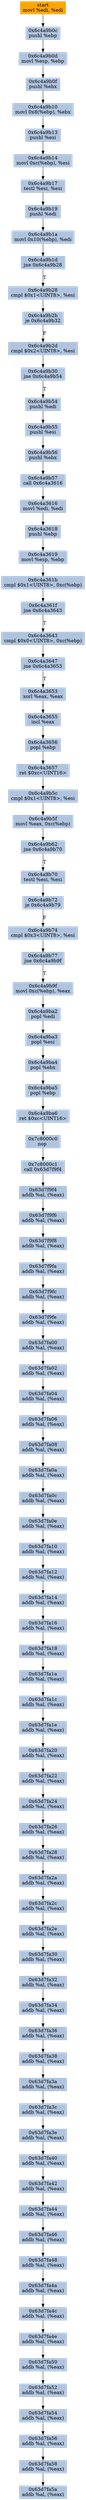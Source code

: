 digraph G {
node[shape=rectangle,style=filled,fillcolor=lightsteelblue,color=lightsteelblue]
bgcolor="transparent"
a0x6c4a9b0amovl_edi_edi[label="start\nmovl %edi, %edi",color="lightgrey",fillcolor="orange"];
a0x6c4a9b0cpushl_ebp[label="0x6c4a9b0c\npushl %ebp"];
a0x6c4a9b0dmovl_esp_ebp[label="0x6c4a9b0d\nmovl %esp, %ebp"];
a0x6c4a9b0fpushl_ebx[label="0x6c4a9b0f\npushl %ebx"];
a0x6c4a9b10movl_0x8ebp__ebx[label="0x6c4a9b10\nmovl 0x8(%ebp), %ebx"];
a0x6c4a9b13pushl_esi[label="0x6c4a9b13\npushl %esi"];
a0x6c4a9b14movl_0xcebp__esi[label="0x6c4a9b14\nmovl 0xc(%ebp), %esi"];
a0x6c4a9b17testl_esi_esi[label="0x6c4a9b17\ntestl %esi, %esi"];
a0x6c4a9b19pushl_edi[label="0x6c4a9b19\npushl %edi"];
a0x6c4a9b1amovl_0x10ebp__edi[label="0x6c4a9b1a\nmovl 0x10(%ebp), %edi"];
a0x6c4a9b1djne_0x6c4a9b28[label="0x6c4a9b1d\njne 0x6c4a9b28"];
a0x6c4a9b28cmpl_0x1UINT8_esi[label="0x6c4a9b28\ncmpl $0x1<UINT8>, %esi"];
a0x6c4a9b2bje_0x6c4a9b32[label="0x6c4a9b2b\nje 0x6c4a9b32"];
a0x6c4a9b2dcmpl_0x2UINT8_esi[label="0x6c4a9b2d\ncmpl $0x2<UINT8>, %esi"];
a0x6c4a9b30jne_0x6c4a9b54[label="0x6c4a9b30\njne 0x6c4a9b54"];
a0x6c4a9b54pushl_edi[label="0x6c4a9b54\npushl %edi"];
a0x6c4a9b55pushl_esi[label="0x6c4a9b55\npushl %esi"];
a0x6c4a9b56pushl_ebx[label="0x6c4a9b56\npushl %ebx"];
a0x6c4a9b57call_0x6c4a3616[label="0x6c4a9b57\ncall 0x6c4a3616"];
a0x6c4a3616movl_edi_edi[label="0x6c4a3616\nmovl %edi, %edi"];
a0x6c4a3618pushl_ebp[label="0x6c4a3618\npushl %ebp"];
a0x6c4a3619movl_esp_ebp[label="0x6c4a3619\nmovl %esp, %ebp"];
a0x6c4a361bcmpl_0x1UINT8_0xcebp_[label="0x6c4a361b\ncmpl $0x1<UINT8>, 0xc(%ebp)"];
a0x6c4a361fjne_0x6c4a3643[label="0x6c4a361f\njne 0x6c4a3643"];
a0x6c4a3643cmpl_0x0UINT8_0xcebp_[label="0x6c4a3643\ncmpl $0x0<UINT8>, 0xc(%ebp)"];
a0x6c4a3647jne_0x6c4a3653[label="0x6c4a3647\njne 0x6c4a3653"];
a0x6c4a3653xorl_eax_eax[label="0x6c4a3653\nxorl %eax, %eax"];
a0x6c4a3655incl_eax[label="0x6c4a3655\nincl %eax"];
a0x6c4a3656popl_ebp[label="0x6c4a3656\npopl %ebp"];
a0x6c4a3657ret_0xcUINT16[label="0x6c4a3657\nret $0xc<UINT16>"];
a0x6c4a9b5ccmpl_0x1UINT8_esi[label="0x6c4a9b5c\ncmpl $0x1<UINT8>, %esi"];
a0x6c4a9b5fmovl_eax_0xcebp_[label="0x6c4a9b5f\nmovl %eax, 0xc(%ebp)"];
a0x6c4a9b62jne_0x6c4a9b70[label="0x6c4a9b62\njne 0x6c4a9b70"];
a0x6c4a9b70testl_esi_esi[label="0x6c4a9b70\ntestl %esi, %esi"];
a0x6c4a9b72je_0x6c4a9b79[label="0x6c4a9b72\nje 0x6c4a9b79"];
a0x6c4a9b74cmpl_0x3UINT8_esi[label="0x6c4a9b74\ncmpl $0x3<UINT8>, %esi"];
a0x6c4a9b77jne_0x6c4a9b9f[label="0x6c4a9b77\njne 0x6c4a9b9f"];
a0x6c4a9b9fmovl_0xcebp__eax[label="0x6c4a9b9f\nmovl 0xc(%ebp), %eax"];
a0x6c4a9ba2popl_edi[label="0x6c4a9ba2\npopl %edi"];
a0x6c4a9ba3popl_esi[label="0x6c4a9ba3\npopl %esi"];
a0x6c4a9ba4popl_ebx[label="0x6c4a9ba4\npopl %ebx"];
a0x6c4a9ba5popl_ebp[label="0x6c4a9ba5\npopl %ebp"];
a0x6c4a9ba6ret_0xcUINT16[label="0x6c4a9ba6\nret $0xc<UINT16>"];
a0x7c8000c0nop_[label="0x7c8000c0\nnop "];
a0x7c8000c1call_0x63d7f9f4[label="0x7c8000c1\ncall 0x63d7f9f4"];
a0x63d7f9f4addb_al_eax_[label="0x63d7f9f4\naddb %al, (%eax)"];
a0x63d7f9f6addb_al_eax_[label="0x63d7f9f6\naddb %al, (%eax)"];
a0x63d7f9f8addb_al_eax_[label="0x63d7f9f8\naddb %al, (%eax)"];
a0x63d7f9faaddb_al_eax_[label="0x63d7f9fa\naddb %al, (%eax)"];
a0x63d7f9fcaddb_al_eax_[label="0x63d7f9fc\naddb %al, (%eax)"];
a0x63d7f9feaddb_al_eax_[label="0x63d7f9fe\naddb %al, (%eax)"];
a0x63d7fa00addb_al_eax_[label="0x63d7fa00\naddb %al, (%eax)"];
a0x63d7fa02addb_al_eax_[label="0x63d7fa02\naddb %al, (%eax)"];
a0x63d7fa04addb_al_eax_[label="0x63d7fa04\naddb %al, (%eax)"];
a0x63d7fa06addb_al_eax_[label="0x63d7fa06\naddb %al, (%eax)"];
a0x63d7fa08addb_al_eax_[label="0x63d7fa08\naddb %al, (%eax)"];
a0x63d7fa0aaddb_al_eax_[label="0x63d7fa0a\naddb %al, (%eax)"];
a0x63d7fa0caddb_al_eax_[label="0x63d7fa0c\naddb %al, (%eax)"];
a0x63d7fa0eaddb_al_eax_[label="0x63d7fa0e\naddb %al, (%eax)"];
a0x63d7fa10addb_al_eax_[label="0x63d7fa10\naddb %al, (%eax)"];
a0x63d7fa12addb_al_eax_[label="0x63d7fa12\naddb %al, (%eax)"];
a0x63d7fa14addb_al_eax_[label="0x63d7fa14\naddb %al, (%eax)"];
a0x63d7fa16addb_al_eax_[label="0x63d7fa16\naddb %al, (%eax)"];
a0x63d7fa18addb_al_eax_[label="0x63d7fa18\naddb %al, (%eax)"];
a0x63d7fa1aaddb_al_eax_[label="0x63d7fa1a\naddb %al, (%eax)"];
a0x63d7fa1caddb_al_eax_[label="0x63d7fa1c\naddb %al, (%eax)"];
a0x63d7fa1eaddb_al_eax_[label="0x63d7fa1e\naddb %al, (%eax)"];
a0x63d7fa20addb_al_eax_[label="0x63d7fa20\naddb %al, (%eax)"];
a0x63d7fa22addb_al_eax_[label="0x63d7fa22\naddb %al, (%eax)"];
a0x63d7fa24addb_al_eax_[label="0x63d7fa24\naddb %al, (%eax)"];
a0x63d7fa26addb_al_eax_[label="0x63d7fa26\naddb %al, (%eax)"];
a0x63d7fa28addb_al_eax_[label="0x63d7fa28\naddb %al, (%eax)"];
a0x63d7fa2aaddb_al_eax_[label="0x63d7fa2a\naddb %al, (%eax)"];
a0x63d7fa2caddb_al_eax_[label="0x63d7fa2c\naddb %al, (%eax)"];
a0x63d7fa2eaddb_al_eax_[label="0x63d7fa2e\naddb %al, (%eax)"];
a0x63d7fa30addb_al_eax_[label="0x63d7fa30\naddb %al, (%eax)"];
a0x63d7fa32addb_al_eax_[label="0x63d7fa32\naddb %al, (%eax)"];
a0x63d7fa34addb_al_eax_[label="0x63d7fa34\naddb %al, (%eax)"];
a0x63d7fa36addb_al_eax_[label="0x63d7fa36\naddb %al, (%eax)"];
a0x63d7fa38addb_al_eax_[label="0x63d7fa38\naddb %al, (%eax)"];
a0x63d7fa3aaddb_al_eax_[label="0x63d7fa3a\naddb %al, (%eax)"];
a0x63d7fa3caddb_al_eax_[label="0x63d7fa3c\naddb %al, (%eax)"];
a0x63d7fa3eaddb_al_eax_[label="0x63d7fa3e\naddb %al, (%eax)"];
a0x63d7fa40addb_al_eax_[label="0x63d7fa40\naddb %al, (%eax)"];
a0x63d7fa42addb_al_eax_[label="0x63d7fa42\naddb %al, (%eax)"];
a0x63d7fa44addb_al_eax_[label="0x63d7fa44\naddb %al, (%eax)"];
a0x63d7fa46addb_al_eax_[label="0x63d7fa46\naddb %al, (%eax)"];
a0x63d7fa48addb_al_eax_[label="0x63d7fa48\naddb %al, (%eax)"];
a0x63d7fa4aaddb_al_eax_[label="0x63d7fa4a\naddb %al, (%eax)"];
a0x63d7fa4caddb_al_eax_[label="0x63d7fa4c\naddb %al, (%eax)"];
a0x63d7fa4eaddb_al_eax_[label="0x63d7fa4e\naddb %al, (%eax)"];
a0x63d7fa50addb_al_eax_[label="0x63d7fa50\naddb %al, (%eax)"];
a0x63d7fa52addb_al_eax_[label="0x63d7fa52\naddb %al, (%eax)"];
a0x63d7fa54addb_al_eax_[label="0x63d7fa54\naddb %al, (%eax)"];
a0x63d7fa56addb_al_eax_[label="0x63d7fa56\naddb %al, (%eax)"];
a0x63d7fa58addb_al_eax_[label="0x63d7fa58\naddb %al, (%eax)"];
a0x63d7fa5aaddb_al_eax_[label="0x63d7fa5a\naddb %al, (%eax)"];
a0x6c4a9b0amovl_edi_edi -> a0x6c4a9b0cpushl_ebp [color="#000000"];
a0x6c4a9b0cpushl_ebp -> a0x6c4a9b0dmovl_esp_ebp [color="#000000"];
a0x6c4a9b0dmovl_esp_ebp -> a0x6c4a9b0fpushl_ebx [color="#000000"];
a0x6c4a9b0fpushl_ebx -> a0x6c4a9b10movl_0x8ebp__ebx [color="#000000"];
a0x6c4a9b10movl_0x8ebp__ebx -> a0x6c4a9b13pushl_esi [color="#000000"];
a0x6c4a9b13pushl_esi -> a0x6c4a9b14movl_0xcebp__esi [color="#000000"];
a0x6c4a9b14movl_0xcebp__esi -> a0x6c4a9b17testl_esi_esi [color="#000000"];
a0x6c4a9b17testl_esi_esi -> a0x6c4a9b19pushl_edi [color="#000000"];
a0x6c4a9b19pushl_edi -> a0x6c4a9b1amovl_0x10ebp__edi [color="#000000"];
a0x6c4a9b1amovl_0x10ebp__edi -> a0x6c4a9b1djne_0x6c4a9b28 [color="#000000"];
a0x6c4a9b1djne_0x6c4a9b28 -> a0x6c4a9b28cmpl_0x1UINT8_esi [color="#000000",label="T"];
a0x6c4a9b28cmpl_0x1UINT8_esi -> a0x6c4a9b2bje_0x6c4a9b32 [color="#000000"];
a0x6c4a9b2bje_0x6c4a9b32 -> a0x6c4a9b2dcmpl_0x2UINT8_esi [color="#000000",label="F"];
a0x6c4a9b2dcmpl_0x2UINT8_esi -> a0x6c4a9b30jne_0x6c4a9b54 [color="#000000"];
a0x6c4a9b30jne_0x6c4a9b54 -> a0x6c4a9b54pushl_edi [color="#000000",label="T"];
a0x6c4a9b54pushl_edi -> a0x6c4a9b55pushl_esi [color="#000000"];
a0x6c4a9b55pushl_esi -> a0x6c4a9b56pushl_ebx [color="#000000"];
a0x6c4a9b56pushl_ebx -> a0x6c4a9b57call_0x6c4a3616 [color="#000000"];
a0x6c4a9b57call_0x6c4a3616 -> a0x6c4a3616movl_edi_edi [color="#000000"];
a0x6c4a3616movl_edi_edi -> a0x6c4a3618pushl_ebp [color="#000000"];
a0x6c4a3618pushl_ebp -> a0x6c4a3619movl_esp_ebp [color="#000000"];
a0x6c4a3619movl_esp_ebp -> a0x6c4a361bcmpl_0x1UINT8_0xcebp_ [color="#000000"];
a0x6c4a361bcmpl_0x1UINT8_0xcebp_ -> a0x6c4a361fjne_0x6c4a3643 [color="#000000"];
a0x6c4a361fjne_0x6c4a3643 -> a0x6c4a3643cmpl_0x0UINT8_0xcebp_ [color="#000000",label="T"];
a0x6c4a3643cmpl_0x0UINT8_0xcebp_ -> a0x6c4a3647jne_0x6c4a3653 [color="#000000"];
a0x6c4a3647jne_0x6c4a3653 -> a0x6c4a3653xorl_eax_eax [color="#000000",label="T"];
a0x6c4a3653xorl_eax_eax -> a0x6c4a3655incl_eax [color="#000000"];
a0x6c4a3655incl_eax -> a0x6c4a3656popl_ebp [color="#000000"];
a0x6c4a3656popl_ebp -> a0x6c4a3657ret_0xcUINT16 [color="#000000"];
a0x6c4a3657ret_0xcUINT16 -> a0x6c4a9b5ccmpl_0x1UINT8_esi [color="#000000"];
a0x6c4a9b5ccmpl_0x1UINT8_esi -> a0x6c4a9b5fmovl_eax_0xcebp_ [color="#000000"];
a0x6c4a9b5fmovl_eax_0xcebp_ -> a0x6c4a9b62jne_0x6c4a9b70 [color="#000000"];
a0x6c4a9b62jne_0x6c4a9b70 -> a0x6c4a9b70testl_esi_esi [color="#000000",label="T"];
a0x6c4a9b70testl_esi_esi -> a0x6c4a9b72je_0x6c4a9b79 [color="#000000"];
a0x6c4a9b72je_0x6c4a9b79 -> a0x6c4a9b74cmpl_0x3UINT8_esi [color="#000000",label="F"];
a0x6c4a9b74cmpl_0x3UINT8_esi -> a0x6c4a9b77jne_0x6c4a9b9f [color="#000000"];
a0x6c4a9b77jne_0x6c4a9b9f -> a0x6c4a9b9fmovl_0xcebp__eax [color="#000000",label="T"];
a0x6c4a9b9fmovl_0xcebp__eax -> a0x6c4a9ba2popl_edi [color="#000000"];
a0x6c4a9ba2popl_edi -> a0x6c4a9ba3popl_esi [color="#000000"];
a0x6c4a9ba3popl_esi -> a0x6c4a9ba4popl_ebx [color="#000000"];
a0x6c4a9ba4popl_ebx -> a0x6c4a9ba5popl_ebp [color="#000000"];
a0x6c4a9ba5popl_ebp -> a0x6c4a9ba6ret_0xcUINT16 [color="#000000"];
a0x6c4a9ba6ret_0xcUINT16 -> a0x7c8000c0nop_ [color="#000000"];
a0x7c8000c0nop_ -> a0x7c8000c1call_0x63d7f9f4 [color="#000000"];
a0x7c8000c1call_0x63d7f9f4 -> a0x63d7f9f4addb_al_eax_ [color="#000000"];
a0x63d7f9f4addb_al_eax_ -> a0x63d7f9f6addb_al_eax_ [color="#000000"];
a0x63d7f9f6addb_al_eax_ -> a0x63d7f9f8addb_al_eax_ [color="#000000"];
a0x63d7f9f8addb_al_eax_ -> a0x63d7f9faaddb_al_eax_ [color="#000000"];
a0x63d7f9faaddb_al_eax_ -> a0x63d7f9fcaddb_al_eax_ [color="#000000"];
a0x63d7f9fcaddb_al_eax_ -> a0x63d7f9feaddb_al_eax_ [color="#000000"];
a0x63d7f9feaddb_al_eax_ -> a0x63d7fa00addb_al_eax_ [color="#000000"];
a0x63d7fa00addb_al_eax_ -> a0x63d7fa02addb_al_eax_ [color="#000000"];
a0x63d7fa02addb_al_eax_ -> a0x63d7fa04addb_al_eax_ [color="#000000"];
a0x63d7fa04addb_al_eax_ -> a0x63d7fa06addb_al_eax_ [color="#000000"];
a0x63d7fa06addb_al_eax_ -> a0x63d7fa08addb_al_eax_ [color="#000000"];
a0x63d7fa08addb_al_eax_ -> a0x63d7fa0aaddb_al_eax_ [color="#000000"];
a0x63d7fa0aaddb_al_eax_ -> a0x63d7fa0caddb_al_eax_ [color="#000000"];
a0x63d7fa0caddb_al_eax_ -> a0x63d7fa0eaddb_al_eax_ [color="#000000"];
a0x63d7fa0eaddb_al_eax_ -> a0x63d7fa10addb_al_eax_ [color="#000000"];
a0x63d7fa10addb_al_eax_ -> a0x63d7fa12addb_al_eax_ [color="#000000"];
a0x63d7fa12addb_al_eax_ -> a0x63d7fa14addb_al_eax_ [color="#000000"];
a0x63d7fa14addb_al_eax_ -> a0x63d7fa16addb_al_eax_ [color="#000000"];
a0x63d7fa16addb_al_eax_ -> a0x63d7fa18addb_al_eax_ [color="#000000"];
a0x63d7fa18addb_al_eax_ -> a0x63d7fa1aaddb_al_eax_ [color="#000000"];
a0x63d7fa1aaddb_al_eax_ -> a0x63d7fa1caddb_al_eax_ [color="#000000"];
a0x63d7fa1caddb_al_eax_ -> a0x63d7fa1eaddb_al_eax_ [color="#000000"];
a0x63d7fa1eaddb_al_eax_ -> a0x63d7fa20addb_al_eax_ [color="#000000"];
a0x63d7fa20addb_al_eax_ -> a0x63d7fa22addb_al_eax_ [color="#000000"];
a0x63d7fa22addb_al_eax_ -> a0x63d7fa24addb_al_eax_ [color="#000000"];
a0x63d7fa24addb_al_eax_ -> a0x63d7fa26addb_al_eax_ [color="#000000"];
a0x63d7fa26addb_al_eax_ -> a0x63d7fa28addb_al_eax_ [color="#000000"];
a0x63d7fa28addb_al_eax_ -> a0x63d7fa2aaddb_al_eax_ [color="#000000"];
a0x63d7fa2aaddb_al_eax_ -> a0x63d7fa2caddb_al_eax_ [color="#000000"];
a0x63d7fa2caddb_al_eax_ -> a0x63d7fa2eaddb_al_eax_ [color="#000000"];
a0x63d7fa2eaddb_al_eax_ -> a0x63d7fa30addb_al_eax_ [color="#000000"];
a0x63d7fa30addb_al_eax_ -> a0x63d7fa32addb_al_eax_ [color="#000000"];
a0x63d7fa32addb_al_eax_ -> a0x63d7fa34addb_al_eax_ [color="#000000"];
a0x63d7fa34addb_al_eax_ -> a0x63d7fa36addb_al_eax_ [color="#000000"];
a0x63d7fa36addb_al_eax_ -> a0x63d7fa38addb_al_eax_ [color="#000000"];
a0x63d7fa38addb_al_eax_ -> a0x63d7fa3aaddb_al_eax_ [color="#000000"];
a0x63d7fa3aaddb_al_eax_ -> a0x63d7fa3caddb_al_eax_ [color="#000000"];
a0x63d7fa3caddb_al_eax_ -> a0x63d7fa3eaddb_al_eax_ [color="#000000"];
a0x63d7fa3eaddb_al_eax_ -> a0x63d7fa40addb_al_eax_ [color="#000000"];
a0x63d7fa40addb_al_eax_ -> a0x63d7fa42addb_al_eax_ [color="#000000"];
a0x63d7fa42addb_al_eax_ -> a0x63d7fa44addb_al_eax_ [color="#000000"];
a0x63d7fa44addb_al_eax_ -> a0x63d7fa46addb_al_eax_ [color="#000000"];
a0x63d7fa46addb_al_eax_ -> a0x63d7fa48addb_al_eax_ [color="#000000"];
a0x63d7fa48addb_al_eax_ -> a0x63d7fa4aaddb_al_eax_ [color="#000000"];
a0x63d7fa4aaddb_al_eax_ -> a0x63d7fa4caddb_al_eax_ [color="#000000"];
a0x63d7fa4caddb_al_eax_ -> a0x63d7fa4eaddb_al_eax_ [color="#000000"];
a0x63d7fa4eaddb_al_eax_ -> a0x63d7fa50addb_al_eax_ [color="#000000"];
a0x63d7fa50addb_al_eax_ -> a0x63d7fa52addb_al_eax_ [color="#000000"];
a0x63d7fa52addb_al_eax_ -> a0x63d7fa54addb_al_eax_ [color="#000000"];
a0x63d7fa54addb_al_eax_ -> a0x63d7fa56addb_al_eax_ [color="#000000"];
a0x63d7fa56addb_al_eax_ -> a0x63d7fa58addb_al_eax_ [color="#000000"];
a0x63d7fa58addb_al_eax_ -> a0x63d7fa5aaddb_al_eax_ [color="#000000"];
}
